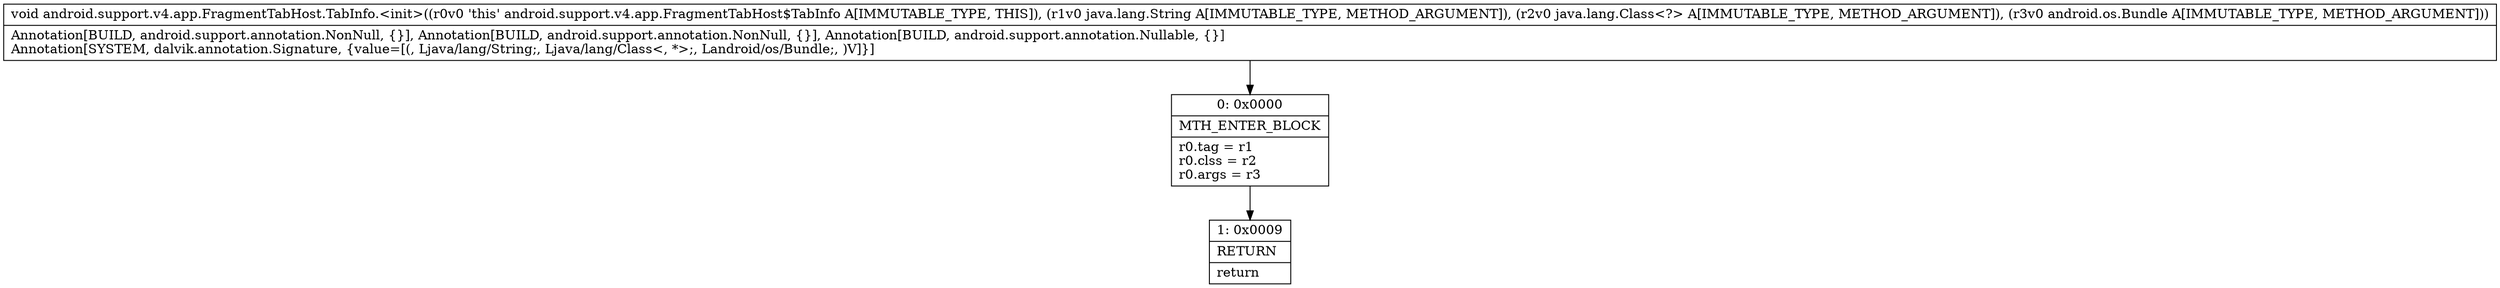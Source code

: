 digraph "CFG forandroid.support.v4.app.FragmentTabHost.TabInfo.\<init\>(Ljava\/lang\/String;Ljava\/lang\/Class;Landroid\/os\/Bundle;)V" {
Node_0 [shape=record,label="{0\:\ 0x0000|MTH_ENTER_BLOCK\l|r0.tag = r1\lr0.clss = r2\lr0.args = r3\l}"];
Node_1 [shape=record,label="{1\:\ 0x0009|RETURN\l|return\l}"];
MethodNode[shape=record,label="{void android.support.v4.app.FragmentTabHost.TabInfo.\<init\>((r0v0 'this' android.support.v4.app.FragmentTabHost$TabInfo A[IMMUTABLE_TYPE, THIS]), (r1v0 java.lang.String A[IMMUTABLE_TYPE, METHOD_ARGUMENT]), (r2v0 java.lang.Class\<?\> A[IMMUTABLE_TYPE, METHOD_ARGUMENT]), (r3v0 android.os.Bundle A[IMMUTABLE_TYPE, METHOD_ARGUMENT]))  | Annotation[BUILD, android.support.annotation.NonNull, \{\}], Annotation[BUILD, android.support.annotation.NonNull, \{\}], Annotation[BUILD, android.support.annotation.Nullable, \{\}]\lAnnotation[SYSTEM, dalvik.annotation.Signature, \{value=[(, Ljava\/lang\/String;, Ljava\/lang\/Class\<, *\>;, Landroid\/os\/Bundle;, )V]\}]\l}"];
MethodNode -> Node_0;
Node_0 -> Node_1;
}

